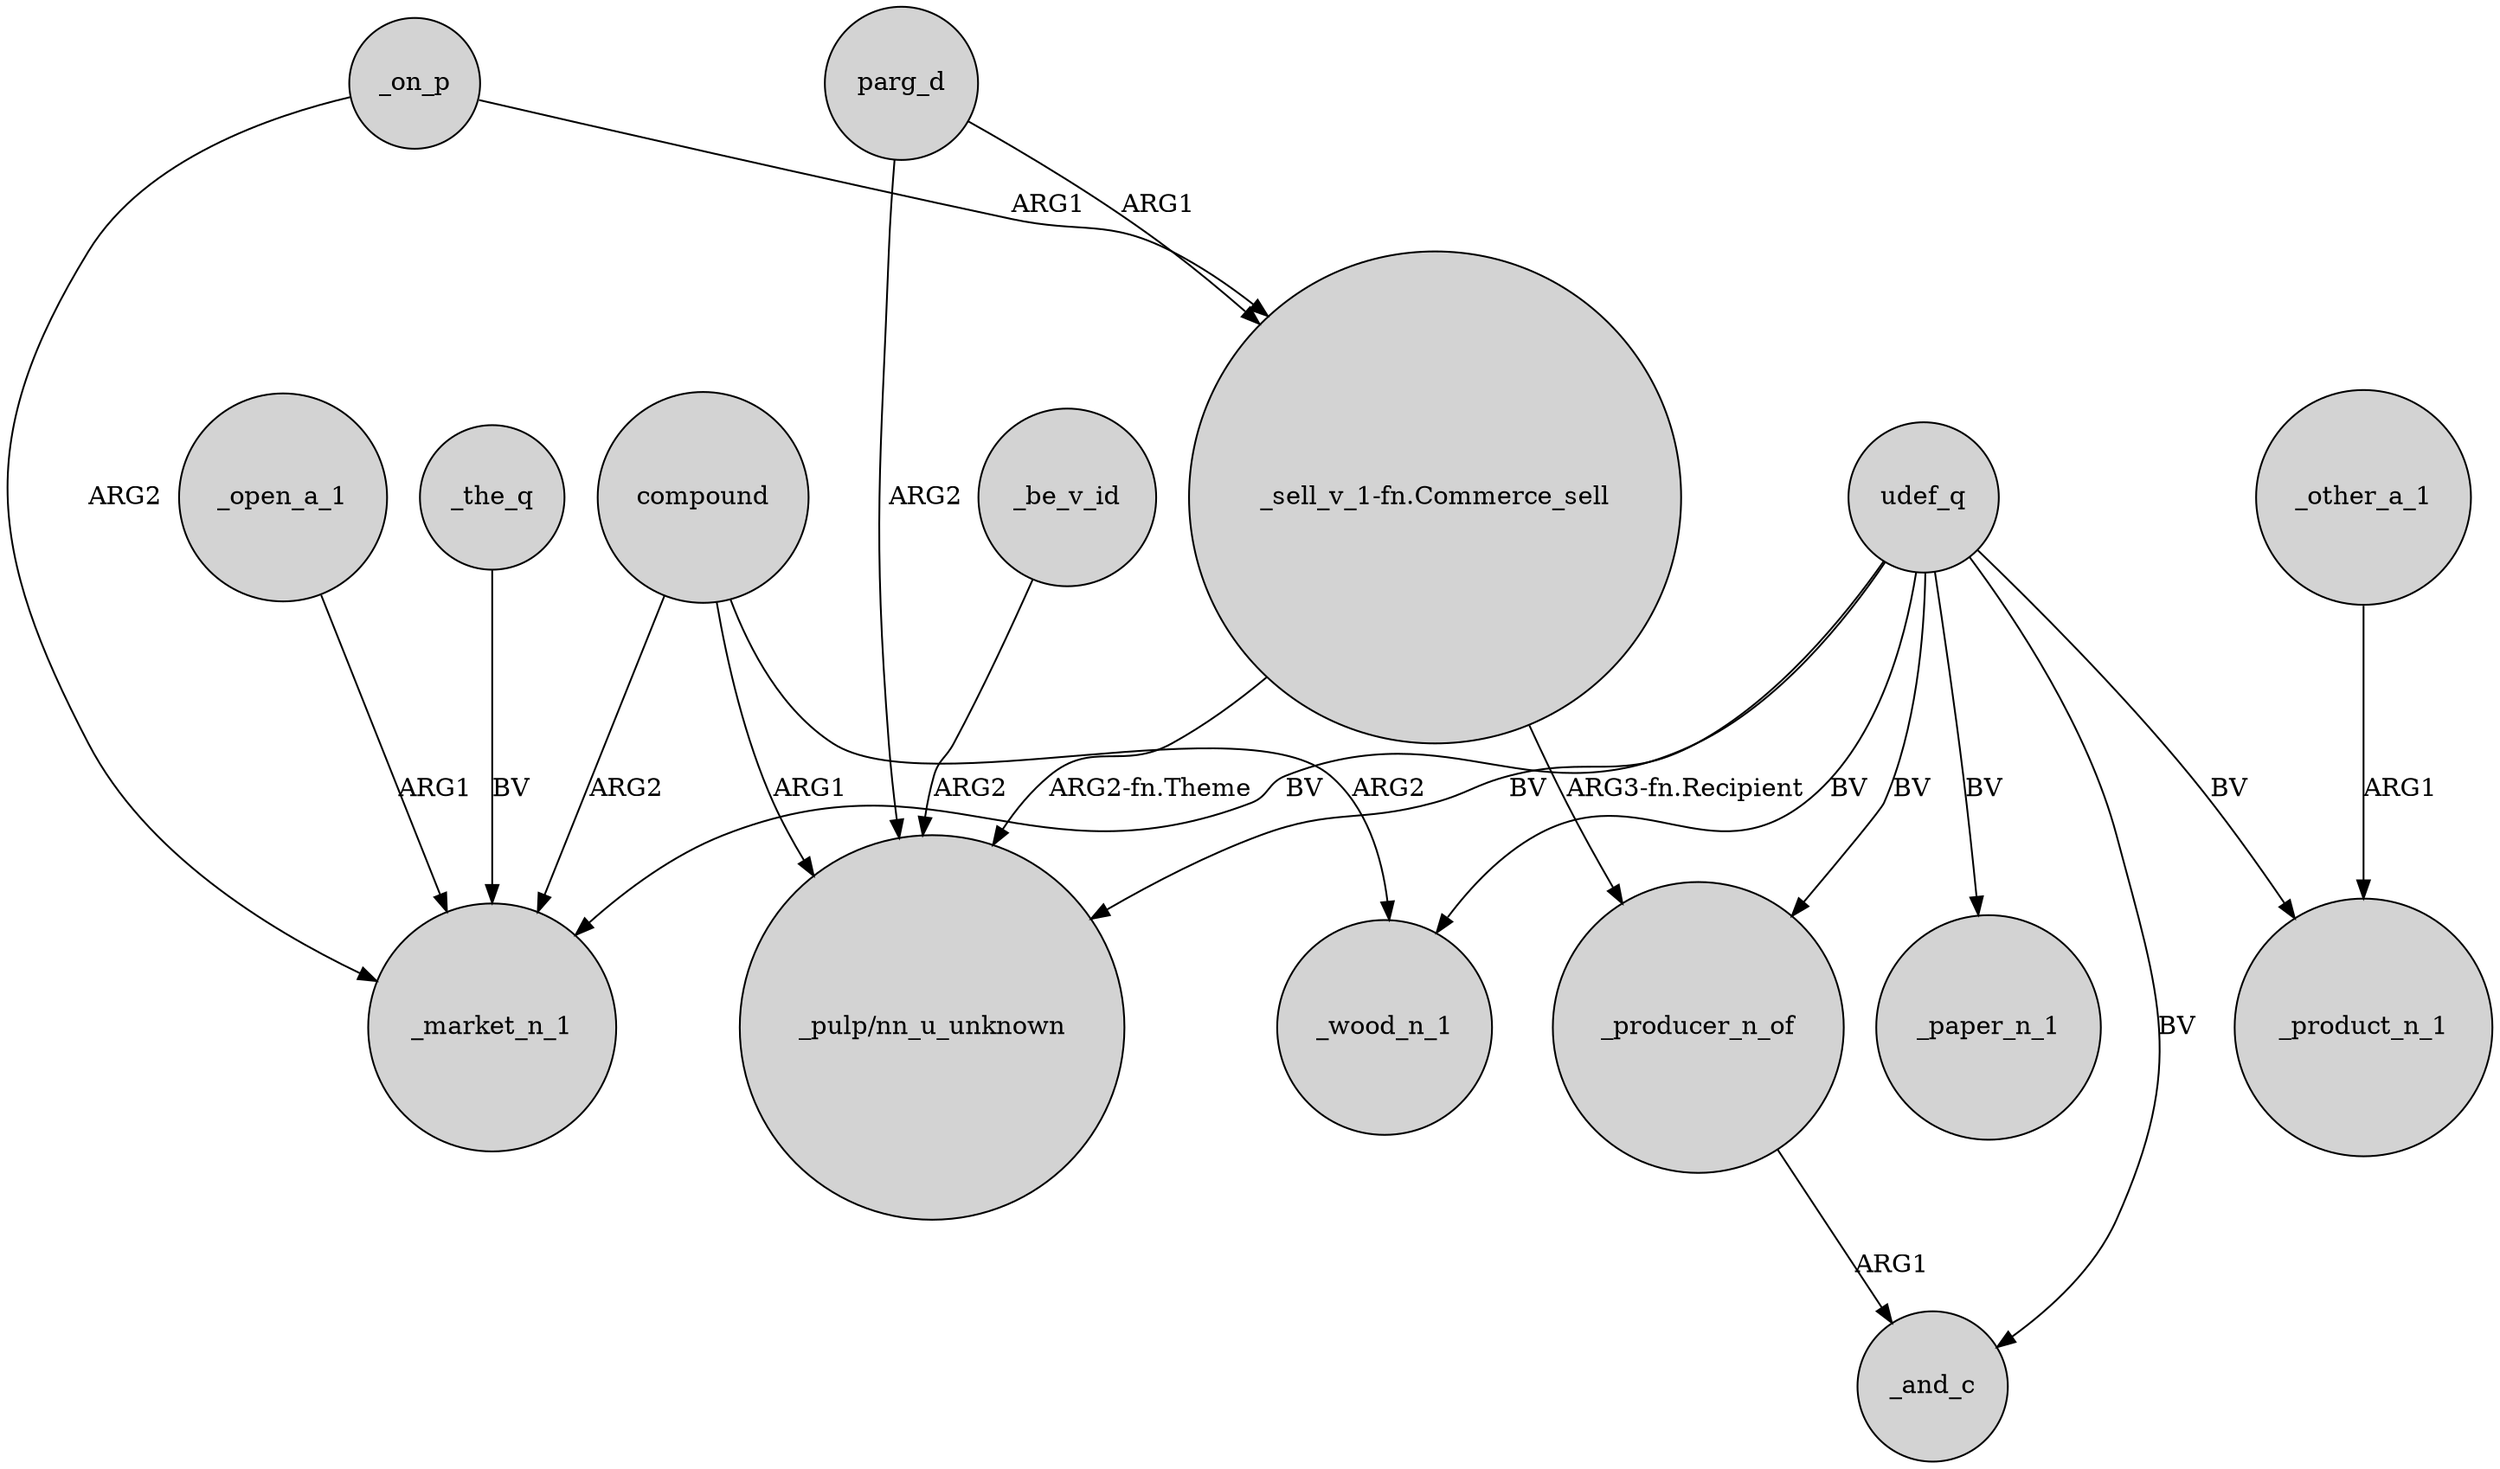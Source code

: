 digraph {
	node [shape=circle style=filled]
	compound -> _market_n_1 [label=ARG2]
	udef_q -> "_pulp/nn_u_unknown" [label=BV]
	parg_d -> "_pulp/nn_u_unknown" [label=ARG2]
	"_sell_v_1-fn.Commerce_sell" -> _producer_n_of [label="ARG3-fn.Recipient"]
	udef_q -> _wood_n_1 [label=BV]
	_on_p -> _market_n_1 [label=ARG2]
	"_sell_v_1-fn.Commerce_sell" -> "_pulp/nn_u_unknown" [label="ARG2-fn.Theme"]
	parg_d -> "_sell_v_1-fn.Commerce_sell" [label=ARG1]
	udef_q -> _market_n_1 [label=BV]
	_be_v_id -> "_pulp/nn_u_unknown" [label=ARG2]
	_other_a_1 -> _product_n_1 [label=ARG1]
	_open_a_1 -> _market_n_1 [label=ARG1]
	compound -> "_pulp/nn_u_unknown" [label=ARG1]
	_producer_n_of -> _and_c [label=ARG1]
	_on_p -> "_sell_v_1-fn.Commerce_sell" [label=ARG1]
	udef_q -> _paper_n_1 [label=BV]
	udef_q -> _product_n_1 [label=BV]
	compound -> _wood_n_1 [label=ARG2]
	_the_q -> _market_n_1 [label=BV]
	udef_q -> _and_c [label=BV]
	udef_q -> _producer_n_of [label=BV]
}
